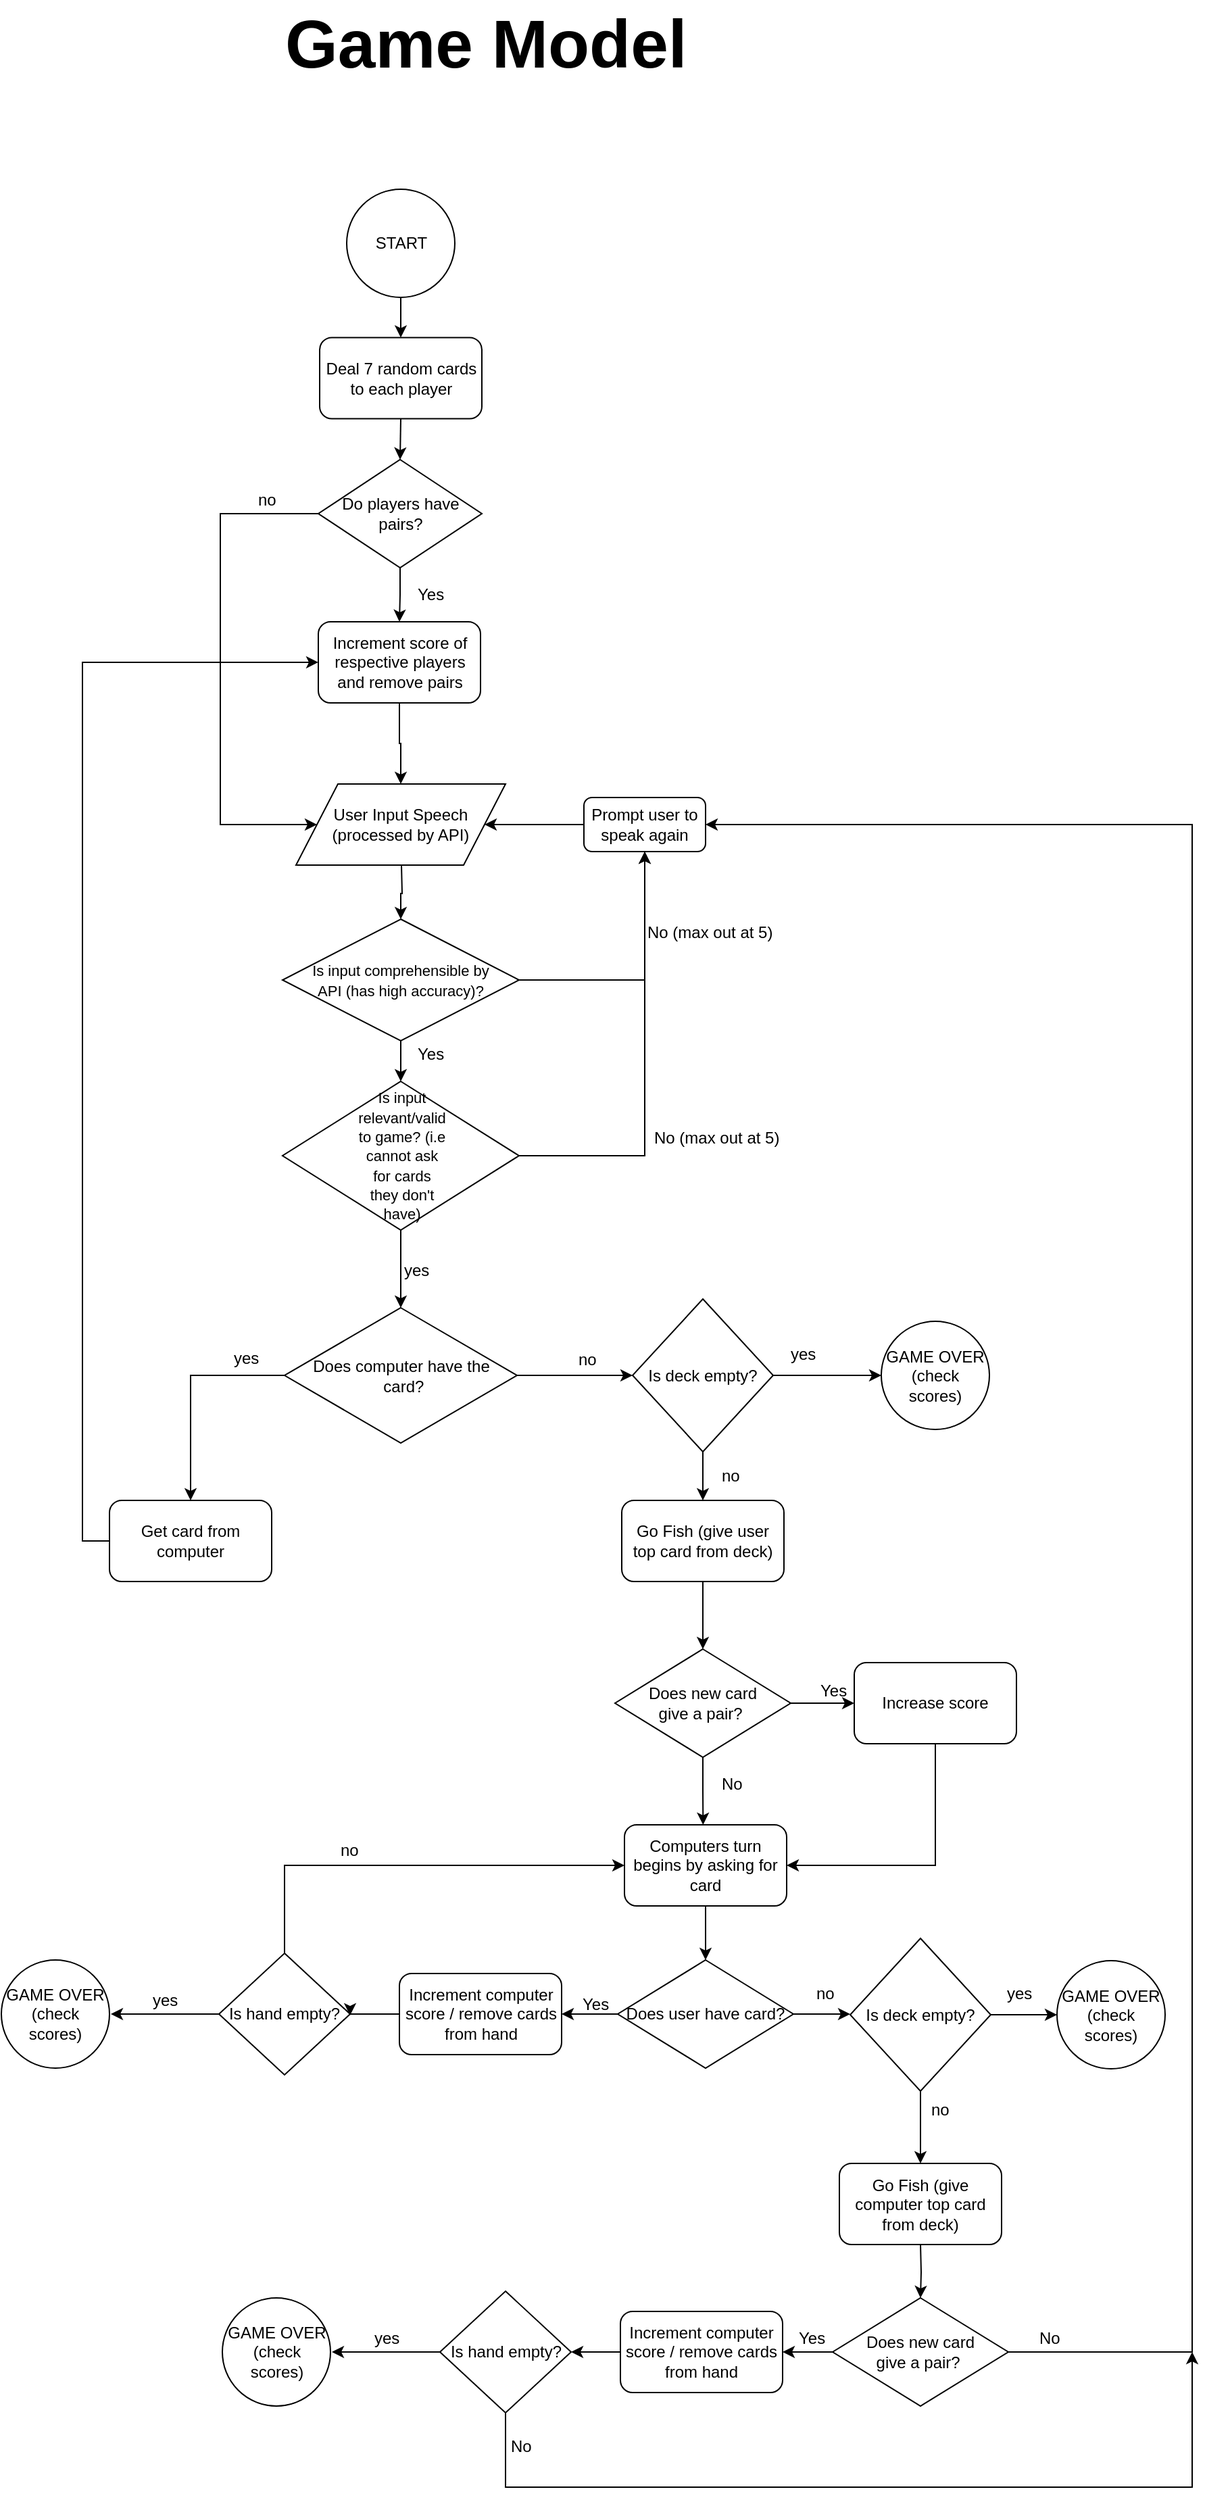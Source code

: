 <mxfile version="12.1.0" type="github" pages="1"><diagram id="Zi_oqPoGMVjLF3pAkUGf" name="Page-1"><mxGraphModel dx="1005" dy="1651" grid="1" gridSize="10" guides="1" tooltips="1" connect="1" arrows="1" fold="1" page="1" pageScale="1" pageWidth="850" pageHeight="1100" math="0" shadow="0"><root><mxCell id="0"/><mxCell id="1" parent="0"/><mxCell id="Zr1G6hqYHsL74NphAST9-60" style="edgeStyle=orthogonalEdgeStyle;rounded=0;orthogonalLoop=1;jettySize=auto;html=1;exitX=0.5;exitY=1;exitDx=0;exitDy=0;entryX=0.5;entryY=0;entryDx=0;entryDy=0;" parent="1" source="Zr1G6hqYHsL74NphAST9-1" target="Zr1G6hqYHsL74NphAST9-59" edge="1"><mxGeometry relative="1" as="geometry"/></mxCell><mxCell id="Zr1G6hqYHsL74NphAST9-1" value="START" style="ellipse;whiteSpace=wrap;html=1;aspect=fixed;" parent="1" vertex="1"><mxGeometry x="384.5" y="-250" width="80" height="80" as="geometry"/></mxCell><mxCell id="Zr1G6hqYHsL74NphAST9-4" style="edgeStyle=orthogonalEdgeStyle;rounded=0;orthogonalLoop=1;jettySize=auto;html=1;exitX=0.5;exitY=1;exitDx=0;exitDy=0;entryX=0.5;entryY=0;entryDx=0;entryDy=0;" parent="1" target="Zr1G6hqYHsL74NphAST9-11" edge="1"><mxGeometry relative="1" as="geometry"><mxPoint x="425" y="280" as="targetPoint"/><mxPoint x="425" y="250" as="sourcePoint"/></mxGeometry></mxCell><mxCell id="Zr1G6hqYHsL74NphAST9-34" style="edgeStyle=orthogonalEdgeStyle;rounded=0;orthogonalLoop=1;jettySize=auto;html=1;exitX=0.5;exitY=1;exitDx=0;exitDy=0;entryX=0.5;entryY=0;entryDx=0;entryDy=0;" parent="1" source="Zr1G6hqYHsL74NphAST9-11" target="Zr1G6hqYHsL74NphAST9-27" edge="1"><mxGeometry relative="1" as="geometry"/></mxCell><mxCell id="Zr1G6hqYHsL74NphAST9-39" style="edgeStyle=orthogonalEdgeStyle;rounded=0;orthogonalLoop=1;jettySize=auto;html=1;exitX=1;exitY=0.5;exitDx=0;exitDy=0;entryX=0.5;entryY=1;entryDx=0;entryDy=0;" parent="1" source="Zr1G6hqYHsL74NphAST9-11" target="Zr1G6hqYHsL74NphAST9-36" edge="1"><mxGeometry relative="1" as="geometry"/></mxCell><mxCell id="Zr1G6hqYHsL74NphAST9-11" value="&lt;font style=&quot;font-size: 11px&quot;&gt;Is input comprehensible by &lt;br&gt;API (has high accuracy)?&lt;/font&gt;" style="rhombus;whiteSpace=wrap;html=1;" parent="1" vertex="1"><mxGeometry x="337" y="290" width="175" height="90" as="geometry"/></mxCell><mxCell id="Zr1G6hqYHsL74NphAST9-16" value="&lt;span style=&quot;text-align: left&quot;&gt;User Input Speech (processed by API)&lt;/span&gt;" style="shape=parallelogram;perimeter=parallelogramPerimeter;whiteSpace=wrap;html=1;" parent="1" vertex="1"><mxGeometry x="347" y="190" width="155" height="60" as="geometry"/></mxCell><mxCell id="Zr1G6hqYHsL74NphAST9-24" value="No (max out at 5)" style="text;html=1;resizable=0;points=[];autosize=1;align=left;verticalAlign=top;spacingTop=-4;" parent="1" vertex="1"><mxGeometry x="605" y="290" width="110" height="20" as="geometry"/></mxCell><mxCell id="Zr1G6hqYHsL74NphAST9-41" style="edgeStyle=orthogonalEdgeStyle;rounded=0;orthogonalLoop=1;jettySize=auto;html=1;exitX=1;exitY=0.5;exitDx=0;exitDy=0;entryX=0.5;entryY=1;entryDx=0;entryDy=0;" parent="1" source="Zr1G6hqYHsL74NphAST9-27" target="Zr1G6hqYHsL74NphAST9-36" edge="1"><mxGeometry relative="1" as="geometry"/></mxCell><mxCell id="Zr1G6hqYHsL74NphAST9-44" style="edgeStyle=orthogonalEdgeStyle;rounded=0;orthogonalLoop=1;jettySize=auto;html=1;exitX=0.5;exitY=1;exitDx=0;exitDy=0;entryX=0.5;entryY=0;entryDx=0;entryDy=0;" parent="1" source="Zr1G6hqYHsL74NphAST9-27" target="Zr1G6hqYHsL74NphAST9-43" edge="1"><mxGeometry relative="1" as="geometry"/></mxCell><mxCell id="Zr1G6hqYHsL74NphAST9-27" value="&lt;font style=&quot;font-size: 11px&quot;&gt;&lt;br&gt;&lt;/font&gt;" style="rhombus;whiteSpace=wrap;html=1;" parent="1" vertex="1"><mxGeometry x="337" y="410" width="175" height="110" as="geometry"/></mxCell><mxCell id="Zr1G6hqYHsL74NphAST9-30" value="&lt;span style=&quot;font-family: &amp;#34;helvetica&amp;#34; , &amp;#34;arial&amp;#34; , sans-serif ; font-size: 0px&quot;&gt;%3CmxGraphModel%3E%3Croot%3E%3CmxCell%20id%3D%220%22%2F%3E%3CmxCell%20id%3D%221%22%20parent%3D%220%22%2F%3E%3CmxCell%20id%3D%222%22%20value%3D%22%26lt%3Bfont%20style%3D%26quot%3Bfont-size%3A%2011px%26quot%3B%26gt%3BIs%20input%20comprehensible%20by%20%26lt%3Bbr%26gt%3BAPI%20(has%20high%20accuracy)%3F%26lt%3B%2Ffont%26gt%3B%22%20style%3D%22rhombus%3BwhiteSpace%3Dwrap%3Bhtml%3D1%3B%22%20vertex%3D%221%22%20parent%3D%221%22%3E%3CmxGeometry%20x%3D%22337%22%20y%3D%22290%22%20width%3D%22175%22%20height%3D%2290%22%20as%3D%22geometry%22%2F%3E%3C%2FmxCell%3E%3C%2Froot%3E%3C%2FmxGraphModel%3E&lt;/span&gt;" style="text;html=1;resizable=0;points=[];autosize=1;align=left;verticalAlign=top;spacingTop=-4;" parent="1" vertex="1"><mxGeometry x="737" y="432" width="20" height="20" as="geometry"/></mxCell><mxCell id="Zr1G6hqYHsL74NphAST9-33" value="&lt;span style=&quot;font-size: 11px ; white-space: normal&quot;&gt;Is input relevant/valid to game? (i.e cannot ask for cards they don't have)&lt;br&gt;&lt;/span&gt;" style="text;html=1;resizable=0;autosize=1;align=center;verticalAlign=middle;points=[];fillColor=none;strokeColor=none;rounded=0;" parent="1" vertex="1"><mxGeometry x="240" y="455" width="370" height="20" as="geometry"/></mxCell><mxCell id="Zr1G6hqYHsL74NphAST9-35" value="Yes" style="text;html=1;resizable=0;points=[];autosize=1;align=left;verticalAlign=top;spacingTop=-4;" parent="1" vertex="1"><mxGeometry x="435" y="380" width="30" height="20" as="geometry"/></mxCell><mxCell id="Zr1G6hqYHsL74NphAST9-40" style="edgeStyle=orthogonalEdgeStyle;rounded=0;orthogonalLoop=1;jettySize=auto;html=1;exitX=0;exitY=0.5;exitDx=0;exitDy=0;entryX=1;entryY=0.5;entryDx=0;entryDy=0;" parent="1" source="Zr1G6hqYHsL74NphAST9-36" target="Zr1G6hqYHsL74NphAST9-16" edge="1"><mxGeometry relative="1" as="geometry"/></mxCell><mxCell id="Zr1G6hqYHsL74NphAST9-36" value="Prompt user to speak again" style="rounded=1;whiteSpace=wrap;html=1;" parent="1" vertex="1"><mxGeometry x="560" y="200" width="90" height="40" as="geometry"/></mxCell><mxCell id="Zr1G6hqYHsL74NphAST9-42" value="No (max out at 5)" style="text;html=1;resizable=0;points=[];autosize=1;align=left;verticalAlign=top;spacingTop=-4;" parent="1" vertex="1"><mxGeometry x="610" y="442" width="110" height="20" as="geometry"/></mxCell><mxCell id="Zr1G6hqYHsL74NphAST9-54" style="edgeStyle=orthogonalEdgeStyle;rounded=0;orthogonalLoop=1;jettySize=auto;html=1;exitX=0;exitY=0.5;exitDx=0;exitDy=0;entryX=0.5;entryY=0;entryDx=0;entryDy=0;" parent="1" source="Zr1G6hqYHsL74NphAST9-43" target="Zr1G6hqYHsL74NphAST9-51" edge="1"><mxGeometry relative="1" as="geometry"/></mxCell><mxCell id="Zr1G6hqYHsL74NphAST9-85" style="edgeStyle=orthogonalEdgeStyle;rounded=0;orthogonalLoop=1;jettySize=auto;html=1;exitX=1;exitY=0.5;exitDx=0;exitDy=0;entryX=0;entryY=0.5;entryDx=0;entryDy=0;" parent="1" source="Zr1G6hqYHsL74NphAST9-43" target="Zr1G6hqYHsL74NphAST9-83" edge="1"><mxGeometry relative="1" as="geometry"/></mxCell><mxCell id="Zr1G6hqYHsL74NphAST9-43" value="Does computer have the&lt;br&gt;&amp;nbsp;card?" style="rhombus;whiteSpace=wrap;html=1;" parent="1" vertex="1"><mxGeometry x="338.5" y="577.5" width="172" height="100" as="geometry"/></mxCell><mxCell id="Zr1G6hqYHsL74NphAST9-78" style="edgeStyle=orthogonalEdgeStyle;rounded=0;orthogonalLoop=1;jettySize=auto;html=1;exitX=0;exitY=0.5;exitDx=0;exitDy=0;entryX=0;entryY=0.5;entryDx=0;entryDy=0;" parent="1" source="Zr1G6hqYHsL74NphAST9-51" target="Zr1G6hqYHsL74NphAST9-68" edge="1"><mxGeometry relative="1" as="geometry"><mxPoint x="180" y="110" as="targetPoint"/></mxGeometry></mxCell><mxCell id="Zr1G6hqYHsL74NphAST9-51" value="Get card from computer" style="rounded=1;whiteSpace=wrap;html=1;" parent="1" vertex="1"><mxGeometry x="209" y="720" width="120" height="60" as="geometry"/></mxCell><mxCell id="Zr1G6hqYHsL74NphAST9-102" style="edgeStyle=orthogonalEdgeStyle;rounded=0;orthogonalLoop=1;jettySize=auto;html=1;exitX=0.5;exitY=1;exitDx=0;exitDy=0;entryX=0.5;entryY=0;entryDx=0;entryDy=0;" parent="1" source="Zr1G6hqYHsL74NphAST9-55" target="Zr1G6hqYHsL74NphAST9-101" edge="1"><mxGeometry relative="1" as="geometry"/></mxCell><mxCell id="Zr1G6hqYHsL74NphAST9-55" value="Go Fish (give user top card from deck)" style="rounded=1;whiteSpace=wrap;html=1;" parent="1" vertex="1"><mxGeometry x="588" y="720" width="120" height="60" as="geometry"/></mxCell><mxCell id="Zr1G6hqYHsL74NphAST9-64" style="edgeStyle=orthogonalEdgeStyle;rounded=0;orthogonalLoop=1;jettySize=auto;html=1;exitX=0.5;exitY=1;exitDx=0;exitDy=0;entryX=0.5;entryY=0;entryDx=0;entryDy=0;" parent="1" source="Zr1G6hqYHsL74NphAST9-59" target="Zr1G6hqYHsL74NphAST9-63" edge="1"><mxGeometry relative="1" as="geometry"/></mxCell><mxCell id="Zr1G6hqYHsL74NphAST9-59" value="Deal 7 random cards to each player" style="rounded=1;whiteSpace=wrap;html=1;" parent="1" vertex="1"><mxGeometry x="364.5" y="-140.265" width="120" height="60" as="geometry"/></mxCell><mxCell id="Zr1G6hqYHsL74NphAST9-70" style="edgeStyle=orthogonalEdgeStyle;rounded=0;orthogonalLoop=1;jettySize=auto;html=1;exitX=0.5;exitY=1;exitDx=0;exitDy=0;entryX=0.5;entryY=0;entryDx=0;entryDy=0;" parent="1" source="Zr1G6hqYHsL74NphAST9-63" target="Zr1G6hqYHsL74NphAST9-68" edge="1"><mxGeometry relative="1" as="geometry"/></mxCell><mxCell id="Zr1G6hqYHsL74NphAST9-72" style="edgeStyle=orthogonalEdgeStyle;rounded=0;orthogonalLoop=1;jettySize=auto;html=1;exitX=0;exitY=0.5;exitDx=0;exitDy=0;entryX=0;entryY=0.5;entryDx=0;entryDy=0;" parent="1" source="Zr1G6hqYHsL74NphAST9-63" target="Zr1G6hqYHsL74NphAST9-16" edge="1"><mxGeometry relative="1" as="geometry"><Array as="points"><mxPoint x="291" y="-10"/><mxPoint x="291" y="220"/></Array></mxGeometry></mxCell><mxCell id="Zr1G6hqYHsL74NphAST9-63" value="Do players have pairs?" style="rhombus;whiteSpace=wrap;html=1;" parent="1" vertex="1"><mxGeometry x="363.5" y="-50" width="121" height="80" as="geometry"/></mxCell><mxCell id="Zr1G6hqYHsL74NphAST9-77" style="edgeStyle=orthogonalEdgeStyle;rounded=0;orthogonalLoop=1;jettySize=auto;html=1;exitX=0.5;exitY=1;exitDx=0;exitDy=0;entryX=0.5;entryY=0;entryDx=0;entryDy=0;" parent="1" source="Zr1G6hqYHsL74NphAST9-68" target="Zr1G6hqYHsL74NphAST9-16" edge="1"><mxGeometry relative="1" as="geometry"/></mxCell><mxCell id="Zr1G6hqYHsL74NphAST9-68" value="Increment score of respective players and remove pairs" style="rounded=1;whiteSpace=wrap;html=1;" parent="1" vertex="1"><mxGeometry x="363.5" y="69.971" width="120" height="60" as="geometry"/></mxCell><mxCell id="Zr1G6hqYHsL74NphAST9-73" value="Yes" style="text;html=1;resizable=0;points=[];autosize=1;align=left;verticalAlign=top;spacingTop=-4;" parent="1" vertex="1"><mxGeometry x="434.5" y="40" width="30" height="20" as="geometry"/></mxCell><mxCell id="Zr1G6hqYHsL74NphAST9-74" value="no&lt;br&gt;" style="text;html=1;resizable=0;points=[];autosize=1;align=left;verticalAlign=top;spacingTop=-4;" parent="1" vertex="1"><mxGeometry x="317" y="-30" width="30" height="20" as="geometry"/></mxCell><mxCell id="Zr1G6hqYHsL74NphAST9-92" style="edgeStyle=orthogonalEdgeStyle;rounded=0;orthogonalLoop=1;jettySize=auto;html=1;exitX=0.5;exitY=1;exitDx=0;exitDy=0;entryX=0.5;entryY=0;entryDx=0;entryDy=0;" parent="1" source="Zr1G6hqYHsL74NphAST9-83" target="Zr1G6hqYHsL74NphAST9-55" edge="1"><mxGeometry relative="1" as="geometry"/></mxCell><mxCell id="Zr1G6hqYHsL74NphAST9-97" style="edgeStyle=orthogonalEdgeStyle;rounded=0;orthogonalLoop=1;jettySize=auto;html=1;exitX=1;exitY=0.5;exitDx=0;exitDy=0;" parent="1" source="Zr1G6hqYHsL74NphAST9-83" target="Zr1G6hqYHsL74NphAST9-96" edge="1"><mxGeometry relative="1" as="geometry"/></mxCell><mxCell id="Zr1G6hqYHsL74NphAST9-83" value="Is deck empty?" style="rhombus;whiteSpace=wrap;html=1;rotation=0;" parent="1" vertex="1"><mxGeometry x="596" y="571" width="104" height="113" as="geometry"/></mxCell><mxCell id="Zr1G6hqYHsL74NphAST9-89" value="no" style="text;html=1;resizable=0;points=[];autosize=1;align=left;verticalAlign=top;spacingTop=-4;" parent="1" vertex="1"><mxGeometry x="554" y="606" width="30" height="20" as="geometry"/></mxCell><mxCell id="Zr1G6hqYHsL74NphAST9-90" value="yes" style="text;html=1;resizable=0;points=[];autosize=1;align=left;verticalAlign=top;spacingTop=-4;" parent="1" vertex="1"><mxGeometry x="299" y="605" width="30" height="20" as="geometry"/></mxCell><mxCell id="Zr1G6hqYHsL74NphAST9-94" value="no" style="text;html=1;resizable=0;points=[];autosize=1;align=left;verticalAlign=top;spacingTop=-4;" parent="1" vertex="1"><mxGeometry x="660" y="692" width="30" height="20" as="geometry"/></mxCell><mxCell id="Zr1G6hqYHsL74NphAST9-96" value="GAME OVER (check scores)" style="ellipse;whiteSpace=wrap;html=1;aspect=fixed;" parent="1" vertex="1"><mxGeometry x="780" y="587.5" width="80" height="80" as="geometry"/></mxCell><mxCell id="Zr1G6hqYHsL74NphAST9-98" value="yes" style="text;html=1;resizable=0;points=[];autosize=1;align=left;verticalAlign=top;spacingTop=-4;" parent="1" vertex="1"><mxGeometry x="711" y="602" width="30" height="20" as="geometry"/></mxCell><mxCell id="Zr1G6hqYHsL74NphAST9-99" value="yes" style="text;html=1;resizable=0;points=[];autosize=1;align=left;verticalAlign=top;spacingTop=-4;" parent="1" vertex="1"><mxGeometry x="424.5" y="540" width="30" height="20" as="geometry"/></mxCell><mxCell id="Zr1G6hqYHsL74NphAST9-104" style="edgeStyle=orthogonalEdgeStyle;rounded=0;orthogonalLoop=1;jettySize=auto;html=1;exitX=0.5;exitY=1;exitDx=0;exitDy=0;" parent="1" source="Zr1G6hqYHsL74NphAST9-101" edge="1"><mxGeometry relative="1" as="geometry"><mxPoint x="648.176" y="960" as="targetPoint"/></mxGeometry></mxCell><mxCell id="Zr1G6hqYHsL74NphAST9-111" style="edgeStyle=orthogonalEdgeStyle;rounded=0;orthogonalLoop=1;jettySize=auto;html=1;exitX=1;exitY=0.5;exitDx=0;exitDy=0;entryX=0;entryY=0.5;entryDx=0;entryDy=0;" parent="1" source="Zr1G6hqYHsL74NphAST9-101" target="Zr1G6hqYHsL74NphAST9-109" edge="1"><mxGeometry relative="1" as="geometry"/></mxCell><mxCell id="Zr1G6hqYHsL74NphAST9-101" value="Does new card &lt;br&gt;give a pair?&amp;nbsp;" style="rhombus;whiteSpace=wrap;html=1;" parent="1" vertex="1"><mxGeometry x="583" y="830" width="130" height="80" as="geometry"/></mxCell><mxCell id="Zr1G6hqYHsL74NphAST9-120" style="edgeStyle=orthogonalEdgeStyle;rounded=0;orthogonalLoop=1;jettySize=auto;html=1;exitX=0.5;exitY=1;exitDx=0;exitDy=0;entryX=0.5;entryY=0;entryDx=0;entryDy=0;" parent="1" source="Zr1G6hqYHsL74NphAST9-105" target="Zr1G6hqYHsL74NphAST9-119" edge="1"><mxGeometry relative="1" as="geometry"/></mxCell><mxCell id="Zr1G6hqYHsL74NphAST9-105" value="Computers turn begins by asking for card" style="rounded=1;whiteSpace=wrap;html=1;" parent="1" vertex="1"><mxGeometry x="590" y="960" width="120" height="60" as="geometry"/></mxCell><mxCell id="Zr1G6hqYHsL74NphAST9-117" style="edgeStyle=orthogonalEdgeStyle;rounded=0;orthogonalLoop=1;jettySize=auto;html=1;exitX=0.5;exitY=1;exitDx=0;exitDy=0;entryX=1;entryY=0.5;entryDx=0;entryDy=0;" parent="1" source="Zr1G6hqYHsL74NphAST9-109" target="Zr1G6hqYHsL74NphAST9-105" edge="1"><mxGeometry relative="1" as="geometry"/></mxCell><mxCell id="Zr1G6hqYHsL74NphAST9-109" value="Increase score" style="rounded=1;whiteSpace=wrap;html=1;" parent="1" vertex="1"><mxGeometry x="760" y="840" width="120" height="60" as="geometry"/></mxCell><mxCell id="Zr1G6hqYHsL74NphAST9-113" value="Yes" style="text;html=1;resizable=0;points=[];autosize=1;align=left;verticalAlign=top;spacingTop=-4;" parent="1" vertex="1"><mxGeometry x="733" y="851" width="30" height="20" as="geometry"/></mxCell><mxCell id="Zr1G6hqYHsL74NphAST9-114" value="No" style="text;html=1;resizable=0;points=[];autosize=1;align=left;verticalAlign=top;spacingTop=-4;" parent="1" vertex="1"><mxGeometry x="660" y="920" width="30" height="20" as="geometry"/></mxCell><mxCell id="Zr1G6hqYHsL74NphAST9-125" style="edgeStyle=orthogonalEdgeStyle;rounded=0;orthogonalLoop=1;jettySize=auto;html=1;exitX=0;exitY=0.5;exitDx=0;exitDy=0;entryX=1;entryY=0.5;entryDx=0;entryDy=0;" parent="1" source="Zr1G6hqYHsL74NphAST9-119" target="Zr1G6hqYHsL74NphAST9-121" edge="1"><mxGeometry relative="1" as="geometry"/></mxCell><mxCell id="6SuPaVLBE46l4XIvn5_T-2" style="edgeStyle=orthogonalEdgeStyle;rounded=0;orthogonalLoop=1;jettySize=auto;html=1;exitX=1;exitY=0.5;exitDx=0;exitDy=0;entryX=0.9;entryY=1.275;entryDx=0;entryDy=0;entryPerimeter=0;" parent="1" source="Zr1G6hqYHsL74NphAST9-119" target="Zr1G6hqYHsL74NphAST9-144" edge="1"><mxGeometry relative="1" as="geometry"/></mxCell><mxCell id="Zr1G6hqYHsL74NphAST9-119" value="Does user have card?" style="rhombus;whiteSpace=wrap;html=1;" parent="1" vertex="1"><mxGeometry x="585" y="1060" width="130" height="80" as="geometry"/></mxCell><mxCell id="Zr1G6hqYHsL74NphAST9-127" style="edgeStyle=orthogonalEdgeStyle;rounded=0;orthogonalLoop=1;jettySize=auto;html=1;exitX=0;exitY=0.5;exitDx=0;exitDy=0;entryX=1;entryY=0.5;entryDx=0;entryDy=0;" parent="1" edge="1"><mxGeometry relative="1" as="geometry"><mxPoint x="424" y="1100" as="sourcePoint"/><mxPoint x="387" y="1101" as="targetPoint"/></mxGeometry></mxCell><mxCell id="Zr1G6hqYHsL74NphAST9-121" value="Increment computer score / remove cards from hand" style="rounded=1;whiteSpace=wrap;html=1;" parent="1" vertex="1"><mxGeometry x="423.5" y="1070" width="120" height="60" as="geometry"/></mxCell><mxCell id="Zr1G6hqYHsL74NphAST9-129" value="" style="edgeStyle=orthogonalEdgeStyle;rounded=0;orthogonalLoop=1;jettySize=auto;html=1;" parent="1" edge="1"><mxGeometry relative="1" as="geometry"><mxPoint x="210" y="1100" as="targetPoint"/><mxPoint x="290" y="1100" as="sourcePoint"/></mxGeometry></mxCell><mxCell id="Zr1G6hqYHsL74NphAST9-130" style="edgeStyle=orthogonalEdgeStyle;rounded=0;orthogonalLoop=1;jettySize=auto;html=1;exitX=0.5;exitY=0;exitDx=0;exitDy=0;entryX=0;entryY=0.5;entryDx=0;entryDy=0;" parent="1" source="Zr1G6hqYHsL74NphAST9-126" target="Zr1G6hqYHsL74NphAST9-105" edge="1"><mxGeometry relative="1" as="geometry"/></mxCell><mxCell id="Zr1G6hqYHsL74NphAST9-126" value="Is hand empty?" style="rhombus;whiteSpace=wrap;html=1;" parent="1" vertex="1"><mxGeometry x="290" y="1055" width="97" height="90" as="geometry"/></mxCell><mxCell id="Zr1G6hqYHsL74NphAST9-131" value="no" style="text;html=1;resizable=0;points=[];autosize=1;align=left;verticalAlign=top;spacingTop=-4;" parent="1" vertex="1"><mxGeometry x="378" y="969" width="30" height="20" as="geometry"/></mxCell><mxCell id="Zr1G6hqYHsL74NphAST9-132" value="yes" style="text;html=1;resizable=0;points=[];autosize=1;align=left;verticalAlign=top;spacingTop=-4;" parent="1" vertex="1"><mxGeometry x="239" y="1080" width="30" height="20" as="geometry"/></mxCell><mxCell id="Zr1G6hqYHsL74NphAST9-134" value="GAME OVER (check scores)" style="ellipse;whiteSpace=wrap;html=1;aspect=fixed;" parent="1" vertex="1"><mxGeometry x="129" y="1060" width="80" height="80" as="geometry"/></mxCell><mxCell id="Zr1G6hqYHsL74NphAST9-150" style="edgeStyle=orthogonalEdgeStyle;rounded=0;orthogonalLoop=1;jettySize=auto;html=1;exitX=0.5;exitY=1;exitDx=0;exitDy=0;entryX=0.5;entryY=0;entryDx=0;entryDy=0;" parent="1" target="Zr1G6hqYHsL74NphAST9-149" edge="1"><mxGeometry relative="1" as="geometry"><mxPoint x="809" y="1270" as="sourcePoint"/></mxGeometry></mxCell><mxCell id="Zr1G6hqYHsL74NphAST9-140" value="Go Fish (give computer top card from deck)" style="rounded=1;whiteSpace=wrap;html=1;" parent="1" vertex="1"><mxGeometry x="749" y="1210.5" width="120" height="60" as="geometry"/></mxCell><mxCell id="Zr1G6hqYHsL74NphAST9-141" style="edgeStyle=orthogonalEdgeStyle;rounded=0;orthogonalLoop=1;jettySize=auto;html=1;exitX=0.5;exitY=1;exitDx=0;exitDy=0;entryX=0.5;entryY=0;entryDx=0;entryDy=0;" parent="1" source="Zr1G6hqYHsL74NphAST9-143" target="Zr1G6hqYHsL74NphAST9-140" edge="1"><mxGeometry relative="1" as="geometry"/></mxCell><mxCell id="6SuPaVLBE46l4XIvn5_T-1" style="edgeStyle=orthogonalEdgeStyle;rounded=0;orthogonalLoop=1;jettySize=auto;html=1;exitX=1;exitY=0.5;exitDx=0;exitDy=0;" parent="1" source="Zr1G6hqYHsL74NphAST9-143" target="Zr1G6hqYHsL74NphAST9-146" edge="1"><mxGeometry relative="1" as="geometry"/></mxCell><mxCell id="Zr1G6hqYHsL74NphAST9-143" value="Is deck empty?" style="rhombus;whiteSpace=wrap;html=1;rotation=0;" parent="1" vertex="1"><mxGeometry x="757" y="1044" width="104" height="113" as="geometry"/></mxCell><mxCell id="Zr1G6hqYHsL74NphAST9-144" value="no" style="text;html=1;resizable=0;points=[];autosize=1;align=left;verticalAlign=top;spacingTop=-4;" parent="1" vertex="1"><mxGeometry x="730" y="1074.5" width="30" height="20" as="geometry"/></mxCell><mxCell id="Zr1G6hqYHsL74NphAST9-145" value="no" style="text;html=1;resizable=0;points=[];autosize=1;align=left;verticalAlign=top;spacingTop=-4;" parent="1" vertex="1"><mxGeometry x="815" y="1161" width="30" height="20" as="geometry"/></mxCell><mxCell id="Zr1G6hqYHsL74NphAST9-146" value="GAME OVER (check scores)" style="ellipse;whiteSpace=wrap;html=1;aspect=fixed;" parent="1" vertex="1"><mxGeometry x="910" y="1060.5" width="80" height="80" as="geometry"/></mxCell><mxCell id="Zr1G6hqYHsL74NphAST9-147" value="yes" style="text;html=1;resizable=0;points=[];autosize=1;align=left;verticalAlign=top;spacingTop=-4;" parent="1" vertex="1"><mxGeometry x="870.5" y="1075" width="30" height="20" as="geometry"/></mxCell><mxCell id="H8OTy5LM5z3gu97eo1ef-8" style="edgeStyle=orthogonalEdgeStyle;rounded=0;orthogonalLoop=1;jettySize=auto;html=1;exitX=0;exitY=0.5;exitDx=0;exitDy=0;entryX=1;entryY=0.5;entryDx=0;entryDy=0;" parent="1" source="Zr1G6hqYHsL74NphAST9-149" target="H8OTy5LM5z3gu97eo1ef-3" edge="1"><mxGeometry relative="1" as="geometry"/></mxCell><mxCell id="H8OTy5LM5z3gu97eo1ef-11" style="edgeStyle=orthogonalEdgeStyle;rounded=0;orthogonalLoop=1;jettySize=auto;html=1;exitX=1;exitY=0.5;exitDx=0;exitDy=0;entryX=1;entryY=0.5;entryDx=0;entryDy=0;" parent="1" source="Zr1G6hqYHsL74NphAST9-149" target="Zr1G6hqYHsL74NphAST9-36" edge="1"><mxGeometry relative="1" as="geometry"><Array as="points"><mxPoint x="1010" y="1350"/><mxPoint x="1010" y="220"/></Array></mxGeometry></mxCell><mxCell id="Zr1G6hqYHsL74NphAST9-149" value="Does new card &lt;br&gt;give a pair?&amp;nbsp;" style="rhombus;whiteSpace=wrap;html=1;" parent="1" vertex="1"><mxGeometry x="744" y="1310" width="130" height="80" as="geometry"/></mxCell><mxCell id="H8OTy5LM5z3gu97eo1ef-2" style="edgeStyle=orthogonalEdgeStyle;rounded=0;orthogonalLoop=1;jettySize=auto;html=1;exitX=0;exitY=0.5;exitDx=0;exitDy=0;entryX=1;entryY=0.5;entryDx=0;entryDy=0;" parent="1" source="H8OTy5LM5z3gu97eo1ef-3" target="H8OTy5LM5z3gu97eo1ef-5" edge="1"><mxGeometry relative="1" as="geometry"/></mxCell><mxCell id="H8OTy5LM5z3gu97eo1ef-3" value="Increment computer score / remove cards from hand" style="rounded=1;whiteSpace=wrap;html=1;" parent="1" vertex="1"><mxGeometry x="587" y="1320" width="120" height="60" as="geometry"/></mxCell><mxCell id="H8OTy5LM5z3gu97eo1ef-4" value="" style="edgeStyle=orthogonalEdgeStyle;rounded=0;orthogonalLoop=1;jettySize=auto;html=1;" parent="1" source="H8OTy5LM5z3gu97eo1ef-5" edge="1"><mxGeometry relative="1" as="geometry"><mxPoint x="373.5" y="1350" as="targetPoint"/></mxGeometry></mxCell><mxCell id="H8OTy5LM5z3gu97eo1ef-15" style="edgeStyle=orthogonalEdgeStyle;rounded=0;orthogonalLoop=1;jettySize=auto;html=1;exitX=0.5;exitY=1;exitDx=0;exitDy=0;" parent="1" source="H8OTy5LM5z3gu97eo1ef-5" edge="1"><mxGeometry relative="1" as="geometry"><mxPoint x="1010" y="1350" as="targetPoint"/><Array as="points"><mxPoint x="502" y="1450"/><mxPoint x="1010" y="1450"/></Array></mxGeometry></mxCell><mxCell id="H8OTy5LM5z3gu97eo1ef-5" value="Is hand empty?" style="rhombus;whiteSpace=wrap;html=1;" parent="1" vertex="1"><mxGeometry x="453.5" y="1305" width="97" height="90" as="geometry"/></mxCell><mxCell id="H8OTy5LM5z3gu97eo1ef-6" value="yes" style="text;html=1;resizable=0;points=[];autosize=1;align=left;verticalAlign=top;spacingTop=-4;" parent="1" vertex="1"><mxGeometry x="402.5" y="1330" width="30" height="20" as="geometry"/></mxCell><mxCell id="H8OTy5LM5z3gu97eo1ef-7" value="GAME OVER (check scores)" style="ellipse;whiteSpace=wrap;html=1;aspect=fixed;" parent="1" vertex="1"><mxGeometry x="292.5" y="1310" width="80" height="80" as="geometry"/></mxCell><mxCell id="H8OTy5LM5z3gu97eo1ef-12" value="No" style="text;html=1;resizable=0;points=[];autosize=1;align=left;verticalAlign=top;spacingTop=-4;" parent="1" vertex="1"><mxGeometry x="895" y="1330" width="30" height="20" as="geometry"/></mxCell><mxCell id="H8OTy5LM5z3gu97eo1ef-13" value="Yes" style="text;html=1;resizable=0;points=[];autosize=1;align=left;verticalAlign=top;spacingTop=-4;" parent="1" vertex="1"><mxGeometry x="717" y="1330" width="40" height="20" as="geometry"/></mxCell><mxCell id="H8OTy5LM5z3gu97eo1ef-16" value="No" style="text;html=1;resizable=0;points=[];autosize=1;align=left;verticalAlign=top;spacingTop=-4;" parent="1" vertex="1"><mxGeometry x="504" y="1410" width="30" height="20" as="geometry"/></mxCell><mxCell id="6SuPaVLBE46l4XIvn5_T-4" value="&lt;b&gt;&lt;font style=&quot;font-size: 50px&quot;&gt;Game Model&lt;/font&gt;&lt;/b&gt;" style="text;html=1;resizable=0;points=[];autosize=1;align=left;verticalAlign=top;spacingTop=-4;" parent="1" vertex="1"><mxGeometry x="337" y="-390" width="310" height="30" as="geometry"/></mxCell><mxCell id="eXVSB3qZj_ttyg0pPYfZ-1" value="Yes" style="text;html=1;resizable=0;points=[];autosize=1;align=left;verticalAlign=top;spacingTop=-4;" parent="1" vertex="1"><mxGeometry x="557" y="1083" width="40" height="20" as="geometry"/></mxCell></root></mxGraphModel></diagram></mxfile>